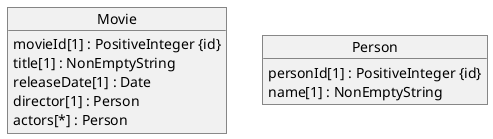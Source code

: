 @startuml oo

object Movie {
  movieId[1] : PositiveInteger {id}
  title[1] : NonEmptyString
  releaseDate[1] : Date
  director[1] : Person
  actors[*] : Person
}

object Person {
  personId[1] : PositiveInteger {id}
  name[1] : NonEmptyString
}

@enduml
